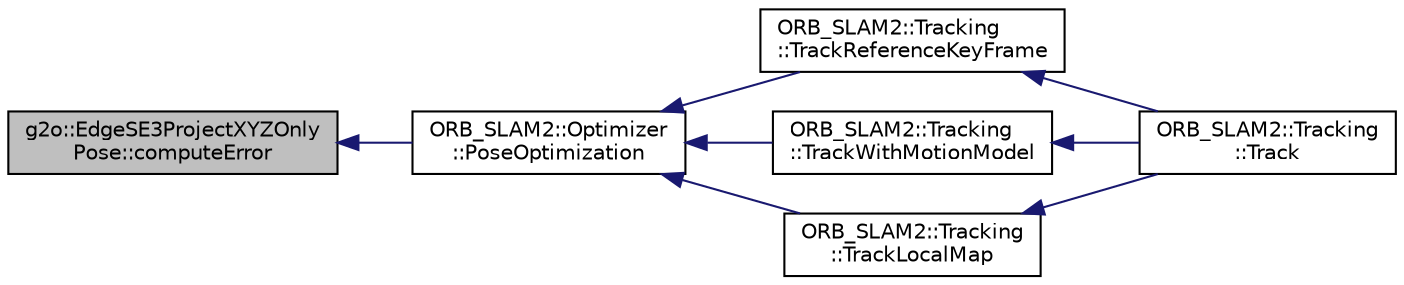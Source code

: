digraph "g2o::EdgeSE3ProjectXYZOnlyPose::computeError"
{
  edge [fontname="Helvetica",fontsize="10",labelfontname="Helvetica",labelfontsize="10"];
  node [fontname="Helvetica",fontsize="10",shape=record];
  rankdir="LR";
  Node4 [label="g2o::EdgeSE3ProjectXYZOnly\lPose::computeError",height=0.2,width=0.4,color="black", fillcolor="grey75", style="filled", fontcolor="black"];
  Node4 -> Node5 [dir="back",color="midnightblue",fontsize="10",style="solid"];
  Node5 [label="ORB_SLAM2::Optimizer\l::PoseOptimization",height=0.2,width=0.4,color="black", fillcolor="white", style="filled",URL="$class_o_r_b___s_l_a_m2_1_1_optimizer.html#a7415d78b8a2323b88e108fa1ea3bf2d3",tooltip="Pose Only Optimization. "];
  Node5 -> Node6 [dir="back",color="midnightblue",fontsize="10",style="solid"];
  Node6 [label="ORB_SLAM2::Tracking\l::TrackReferenceKeyFrame",height=0.2,width=0.4,color="black", fillcolor="white", style="filled",URL="$class_o_r_b___s_l_a_m2_1_1_tracking.html#a737c5409c93844353561a0fe724ed1c2",tooltip="对参考关键帧的MapPoints进行跟踪 "];
  Node6 -> Node7 [dir="back",color="midnightblue",fontsize="10",style="solid"];
  Node7 [label="ORB_SLAM2::Tracking\l::Track",height=0.2,width=0.4,color="black", fillcolor="white", style="filled",URL="$class_o_r_b___s_l_a_m2_1_1_tracking.html#af1f2c9c533642d8c33854540e90d1918",tooltip="Main tracking function. It is independent of the input sensor. "];
  Node5 -> Node8 [dir="back",color="midnightblue",fontsize="10",style="solid"];
  Node8 [label="ORB_SLAM2::Tracking\l::TrackWithMotionModel",height=0.2,width=0.4,color="black", fillcolor="white", style="filled",URL="$class_o_r_b___s_l_a_m2_1_1_tracking.html#aca19f1d69b30a6c6e49281d422ac8298",tooltip="根据匀速度模型对上一帧的MapPoints进行跟踪 "];
  Node8 -> Node7 [dir="back",color="midnightblue",fontsize="10",style="solid"];
  Node5 -> Node9 [dir="back",color="midnightblue",fontsize="10",style="solid"];
  Node9 [label="ORB_SLAM2::Tracking\l::TrackLocalMap",height=0.2,width=0.4,color="black", fillcolor="white", style="filled",URL="$class_o_r_b___s_l_a_m2_1_1_tracking.html#af670c614f4e10d58c9f7aad9865b5c08",tooltip="对Local Map的MapPoints进行跟踪 "];
  Node9 -> Node7 [dir="back",color="midnightblue",fontsize="10",style="solid"];
}
